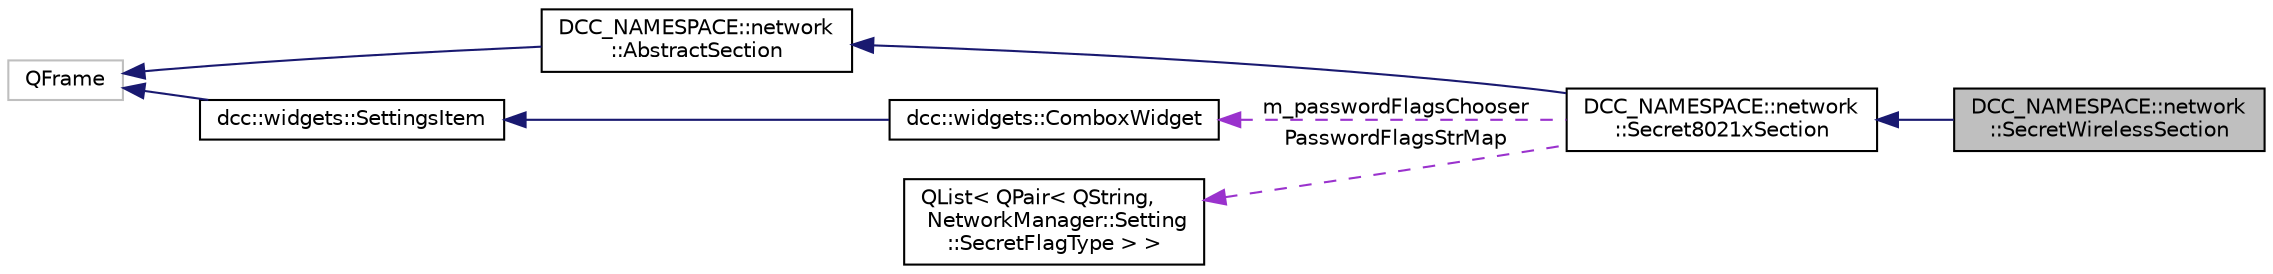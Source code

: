 digraph "DCC_NAMESPACE::network::SecretWirelessSection"
{
  edge [fontname="Helvetica",fontsize="10",labelfontname="Helvetica",labelfontsize="10"];
  node [fontname="Helvetica",fontsize="10",shape=record];
  rankdir="LR";
  Node4 [label="DCC_NAMESPACE::network\l::SecretWirelessSection",height=0.2,width=0.4,color="black", fillcolor="grey75", style="filled", fontcolor="black"];
  Node5 -> Node4 [dir="back",color="midnightblue",fontsize="10",style="solid",fontname="Helvetica"];
  Node5 [label="DCC_NAMESPACE::network\l::Secret8021xSection",height=0.2,width=0.4,color="black", fillcolor="white", style="filled",URL="$class_d_c_c___n_a_m_e_s_p_a_c_e_1_1network_1_1_secret8021x_section.html"];
  Node6 -> Node5 [dir="back",color="midnightblue",fontsize="10",style="solid",fontname="Helvetica"];
  Node6 [label="DCC_NAMESPACE::network\l::AbstractSection",height=0.2,width=0.4,color="black", fillcolor="white", style="filled",URL="$class_d_c_c___n_a_m_e_s_p_a_c_e_1_1network_1_1_abstract_section.html"];
  Node7 -> Node6 [dir="back",color="midnightblue",fontsize="10",style="solid",fontname="Helvetica"];
  Node7 [label="QFrame",height=0.2,width=0.4,color="grey75", fillcolor="white", style="filled"];
  Node8 -> Node5 [dir="back",color="darkorchid3",fontsize="10",style="dashed",label=" m_passwordFlagsChooser" ,fontname="Helvetica"];
  Node8 [label="dcc::widgets::ComboxWidget",height=0.2,width=0.4,color="black", fillcolor="white", style="filled",URL="$classdcc_1_1widgets_1_1_combox_widget.html"];
  Node9 -> Node8 [dir="back",color="midnightblue",fontsize="10",style="solid",fontname="Helvetica"];
  Node9 [label="dcc::widgets::SettingsItem",height=0.2,width=0.4,color="black", fillcolor="white", style="filled",URL="$classdcc_1_1widgets_1_1_settings_item.html"];
  Node7 -> Node9 [dir="back",color="midnightblue",fontsize="10",style="solid",fontname="Helvetica"];
  Node10 -> Node5 [dir="back",color="darkorchid3",fontsize="10",style="dashed",label=" PasswordFlagsStrMap" ,fontname="Helvetica"];
  Node10 [label="QList\< QPair\< QString,\l NetworkManager::Setting\l::SecretFlagType \> \>",height=0.2,width=0.4,color="black", fillcolor="white", style="filled",URL="$class_q_list.html"];
}

